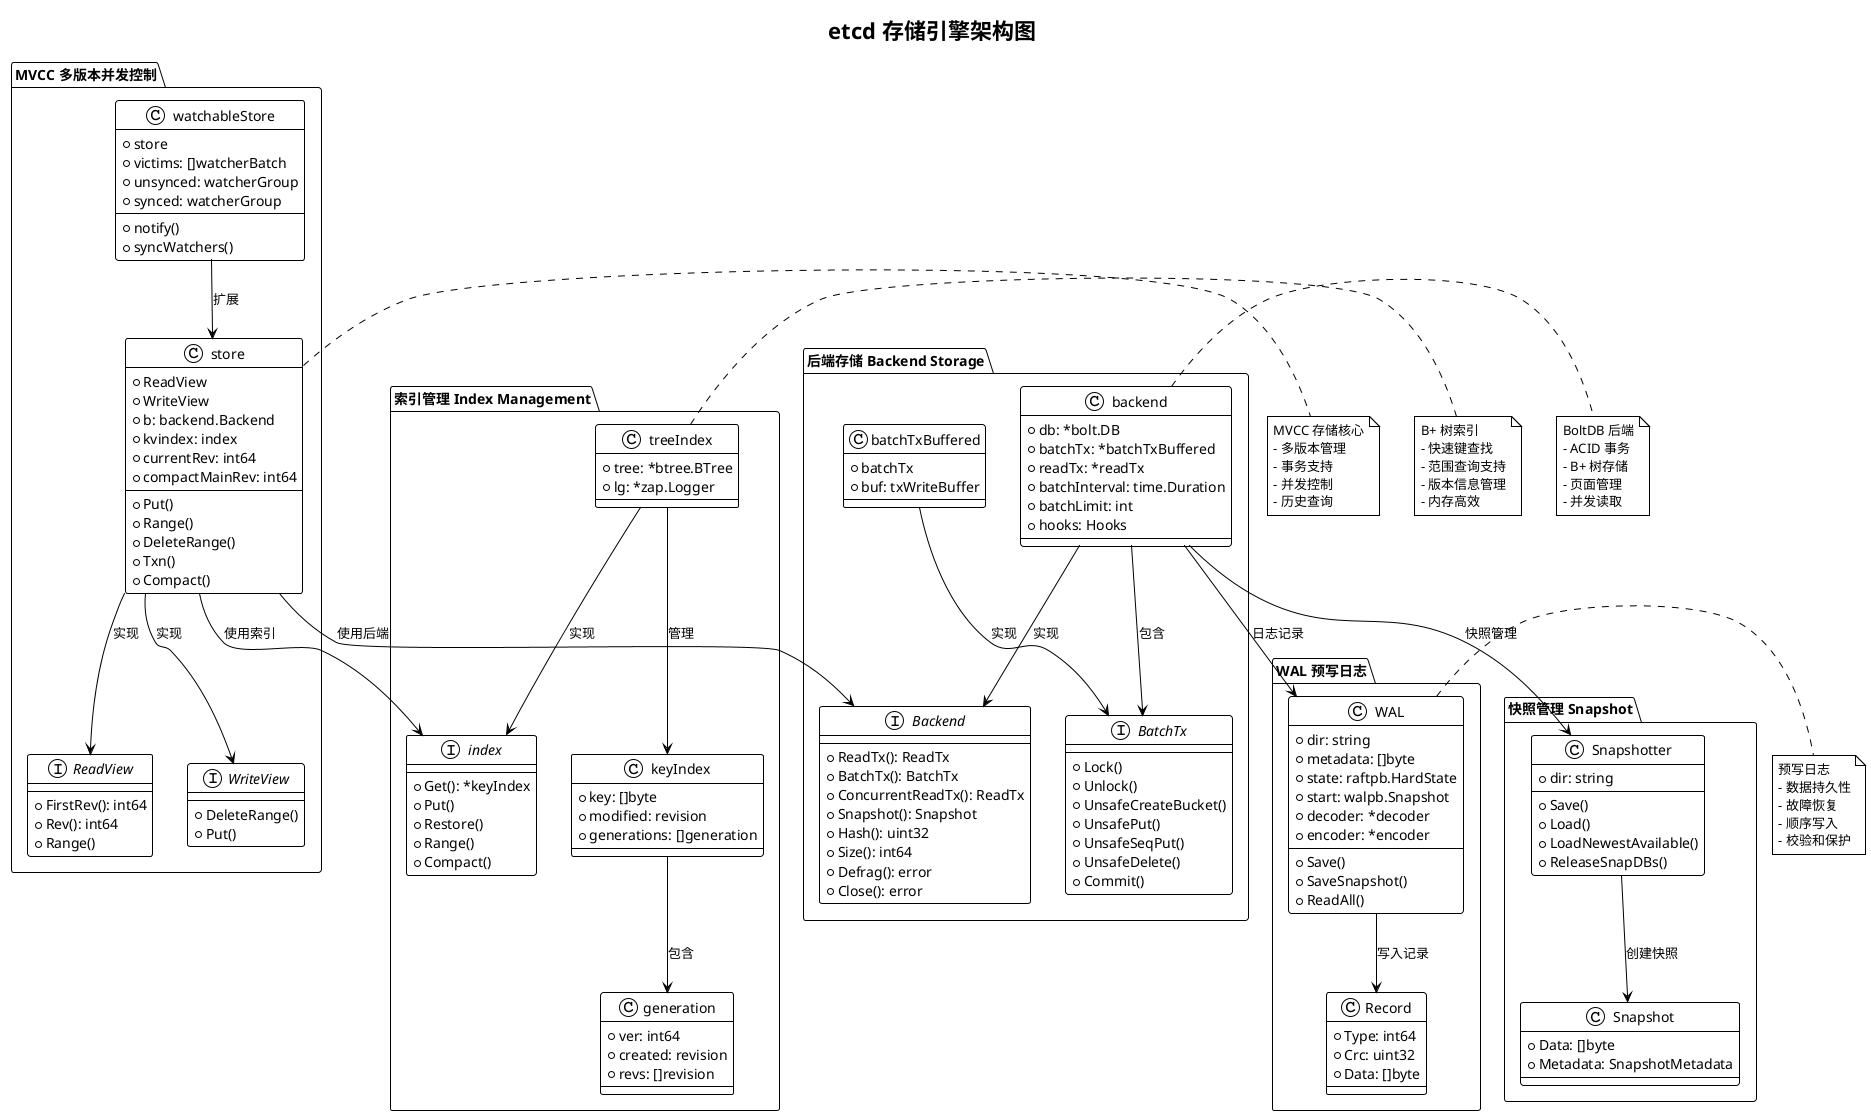 @startuml storage-engine-architecture
!theme plain
title etcd 存储引擎架构图

package "MVCC 多版本并发控制" {
  class store {
    +ReadView
    +WriteView
    +b: backend.Backend
    +kvindex: index
    +currentRev: int64
    +compactMainRev: int64
    +Put()
    +Range()
    +DeleteRange()
    +Txn()
    +Compact()
  }
  
  interface ReadView {
    +FirstRev(): int64
    +Rev(): int64
    +Range()
  }
  
  interface WriteView {
    +DeleteRange()
    +Put()
  }
  
  class watchableStore {
    +store
    +victims: []watcherBatch
    +unsynced: watcherGroup
    +synced: watcherGroup
    +notify()
    +syncWatchers()
  }
}

package "索引管理 Index Management" {
  interface index {
    +Get(): *keyIndex
    +Put()
    +Restore()
    +Range()
    +Compact()
  }
  
  class treeIndex {
    +tree: *btree.BTree
    +lg: *zap.Logger
  }
  
  class keyIndex {
    +key: []byte
    +modified: revision
    +generations: []generation
  }
  
  class generation {
    +ver: int64
    +created: revision
    +revs: []revision
  }
}

package "后端存储 Backend Storage" {
  interface Backend {
    +ReadTx(): ReadTx
    +BatchTx(): BatchTx
    +ConcurrentReadTx(): ReadTx
    +Snapshot(): Snapshot
    +Hash(): uint32
    +Size(): int64
    +Defrag(): error
    +Close(): error
  }
  
  class backend {
    +db: *bolt.DB
    +batchTx: *batchTxBuffered
    +readTx: *readTx
    +batchInterval: time.Duration
    +batchLimit: int
    +hooks: Hooks
  }
  
  interface BatchTx {
    +Lock()
    +Unlock()
    +UnsafeCreateBucket()
    +UnsafePut()
    +UnsafeSeqPut()
    +UnsafeDelete()
    +Commit()
  }
  
  class batchTxBuffered {
    +batchTx
    +buf: txWriteBuffer
  }
}

package "WAL 预写日志" {
  class WAL {
    +dir: string
    +metadata: []byte
    +state: raftpb.HardState
    +start: walpb.Snapshot
    +decoder: *decoder
    +encoder: *encoder
    +Save()
    +SaveSnapshot()
    +ReadAll()
  }
  
  class Record {
    +Type: int64
    +Crc: uint32
    +Data: []byte
  }
}

package "快照管理 Snapshot" {
  class Snapshotter {
    +dir: string
    +Save()
    +Load()
    +LoadNewestAvailable()
    +ReleaseSnapDBs()
  }
  
  class Snapshot {
    +Data: []byte
    +Metadata: SnapshotMetadata
  }
}

' 关系连接
store --> ReadView : 实现
store --> WriteView : 实现
watchableStore --> store : 扩展

store --> index : 使用索引
treeIndex --> index : 实现
treeIndex --> keyIndex : 管理
keyIndex --> generation : 包含

store --> Backend : 使用后端
backend --> Backend : 实现
backend --> BatchTx : 包含
batchTxBuffered --> BatchTx : 实现

backend --> WAL : 日志记录
WAL --> Record : 写入记录

backend --> Snapshotter : 快照管理
Snapshotter --> Snapshot : 创建快照

note right of store
  MVCC 存储核心
  - 多版本管理
  - 事务支持
  - 并发控制
  - 历史查询
end note

note right of treeIndex
  B+ 树索引
  - 快速键查找
  - 范围查询支持
  - 版本信息管理
  - 内存高效
end note

note right of backend
  BoltDB 后端
  - ACID 事务
  - B+ 树存储
  - 页面管理
  - 并发读取
end note

note right of WAL
  预写日志
  - 数据持久性
  - 故障恢复
  - 顺序写入
  - 校验和保护
end note

@enduml
